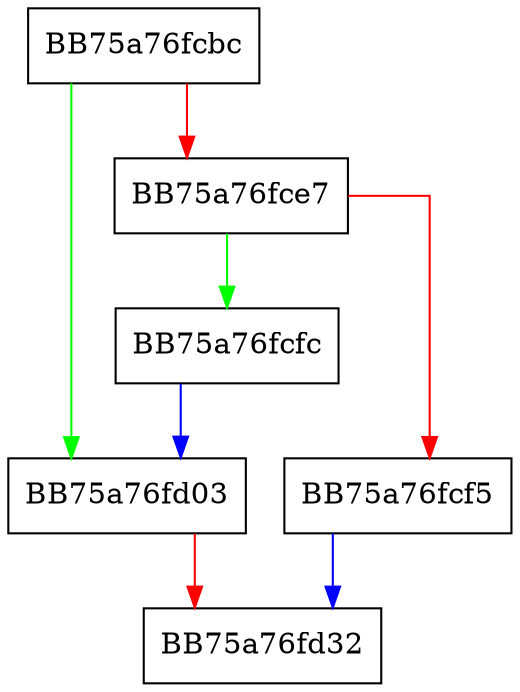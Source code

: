 digraph WrapperNetQueryDisplayInformation {
  node [shape="box"];
  graph [splines=ortho];
  BB75a76fcbc -> BB75a76fd03 [color="green"];
  BB75a76fcbc -> BB75a76fce7 [color="red"];
  BB75a76fce7 -> BB75a76fcfc [color="green"];
  BB75a76fce7 -> BB75a76fcf5 [color="red"];
  BB75a76fcf5 -> BB75a76fd32 [color="blue"];
  BB75a76fcfc -> BB75a76fd03 [color="blue"];
  BB75a76fd03 -> BB75a76fd32 [color="red"];
}